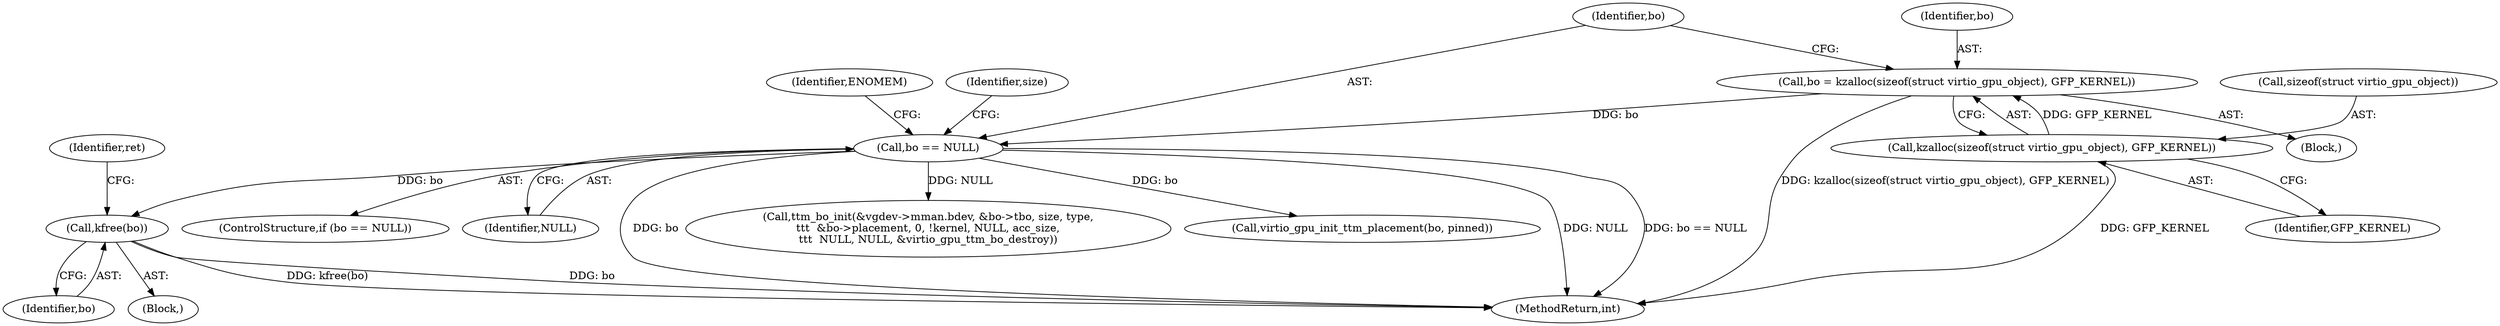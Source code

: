 digraph "0_linux_385aee965b4e4c36551c362a334378d2985b722a@API" {
"1000171" [label="(Call,kfree(bo))"];
"1000144" [label="(Call,bo == NULL)"];
"1000137" [label="(Call,bo = kzalloc(sizeof(struct virtio_gpu_object), GFP_KERNEL))"];
"1000139" [label="(Call,kzalloc(sizeof(struct virtio_gpu_object), GFP_KERNEL))"];
"1000145" [label="(Identifier,bo)"];
"1000180" [label="(Call,virtio_gpu_init_ttm_placement(bo, pinned))"];
"1000139" [label="(Call,kzalloc(sizeof(struct virtio_gpu_object), GFP_KERNEL))"];
"1000174" [label="(Identifier,ret)"];
"1000171" [label="(Call,kfree(bo))"];
"1000223" [label="(MethodReturn,int)"];
"1000137" [label="(Call,bo = kzalloc(sizeof(struct virtio_gpu_object), GFP_KERNEL))"];
"1000149" [label="(Identifier,ENOMEM)"];
"1000143" [label="(ControlStructure,if (bo == NULL))"];
"1000138" [label="(Identifier,bo)"];
"1000146" [label="(Identifier,NULL)"];
"1000151" [label="(Identifier,size)"];
"1000185" [label="(Call,ttm_bo_init(&vgdev->mman.bdev, &bo->tbo, size, type,\n\t\t\t  &bo->placement, 0, !kernel, NULL, acc_size,\n\t\t\t  NULL, NULL, &virtio_gpu_ttm_bo_destroy))"];
"1000172" [label="(Identifier,bo)"];
"1000170" [label="(Block,)"];
"1000144" [label="(Call,bo == NULL)"];
"1000140" [label="(Call,sizeof(struct virtio_gpu_object))"];
"1000142" [label="(Identifier,GFP_KERNEL)"];
"1000107" [label="(Block,)"];
"1000171" -> "1000170"  [label="AST: "];
"1000171" -> "1000172"  [label="CFG: "];
"1000172" -> "1000171"  [label="AST: "];
"1000174" -> "1000171"  [label="CFG: "];
"1000171" -> "1000223"  [label="DDG: bo"];
"1000171" -> "1000223"  [label="DDG: kfree(bo)"];
"1000144" -> "1000171"  [label="DDG: bo"];
"1000144" -> "1000143"  [label="AST: "];
"1000144" -> "1000146"  [label="CFG: "];
"1000145" -> "1000144"  [label="AST: "];
"1000146" -> "1000144"  [label="AST: "];
"1000149" -> "1000144"  [label="CFG: "];
"1000151" -> "1000144"  [label="CFG: "];
"1000144" -> "1000223"  [label="DDG: bo == NULL"];
"1000144" -> "1000223"  [label="DDG: bo"];
"1000144" -> "1000223"  [label="DDG: NULL"];
"1000137" -> "1000144"  [label="DDG: bo"];
"1000144" -> "1000180"  [label="DDG: bo"];
"1000144" -> "1000185"  [label="DDG: NULL"];
"1000137" -> "1000107"  [label="AST: "];
"1000137" -> "1000139"  [label="CFG: "];
"1000138" -> "1000137"  [label="AST: "];
"1000139" -> "1000137"  [label="AST: "];
"1000145" -> "1000137"  [label="CFG: "];
"1000137" -> "1000223"  [label="DDG: kzalloc(sizeof(struct virtio_gpu_object), GFP_KERNEL)"];
"1000139" -> "1000137"  [label="DDG: GFP_KERNEL"];
"1000139" -> "1000142"  [label="CFG: "];
"1000140" -> "1000139"  [label="AST: "];
"1000142" -> "1000139"  [label="AST: "];
"1000139" -> "1000223"  [label="DDG: GFP_KERNEL"];
}
